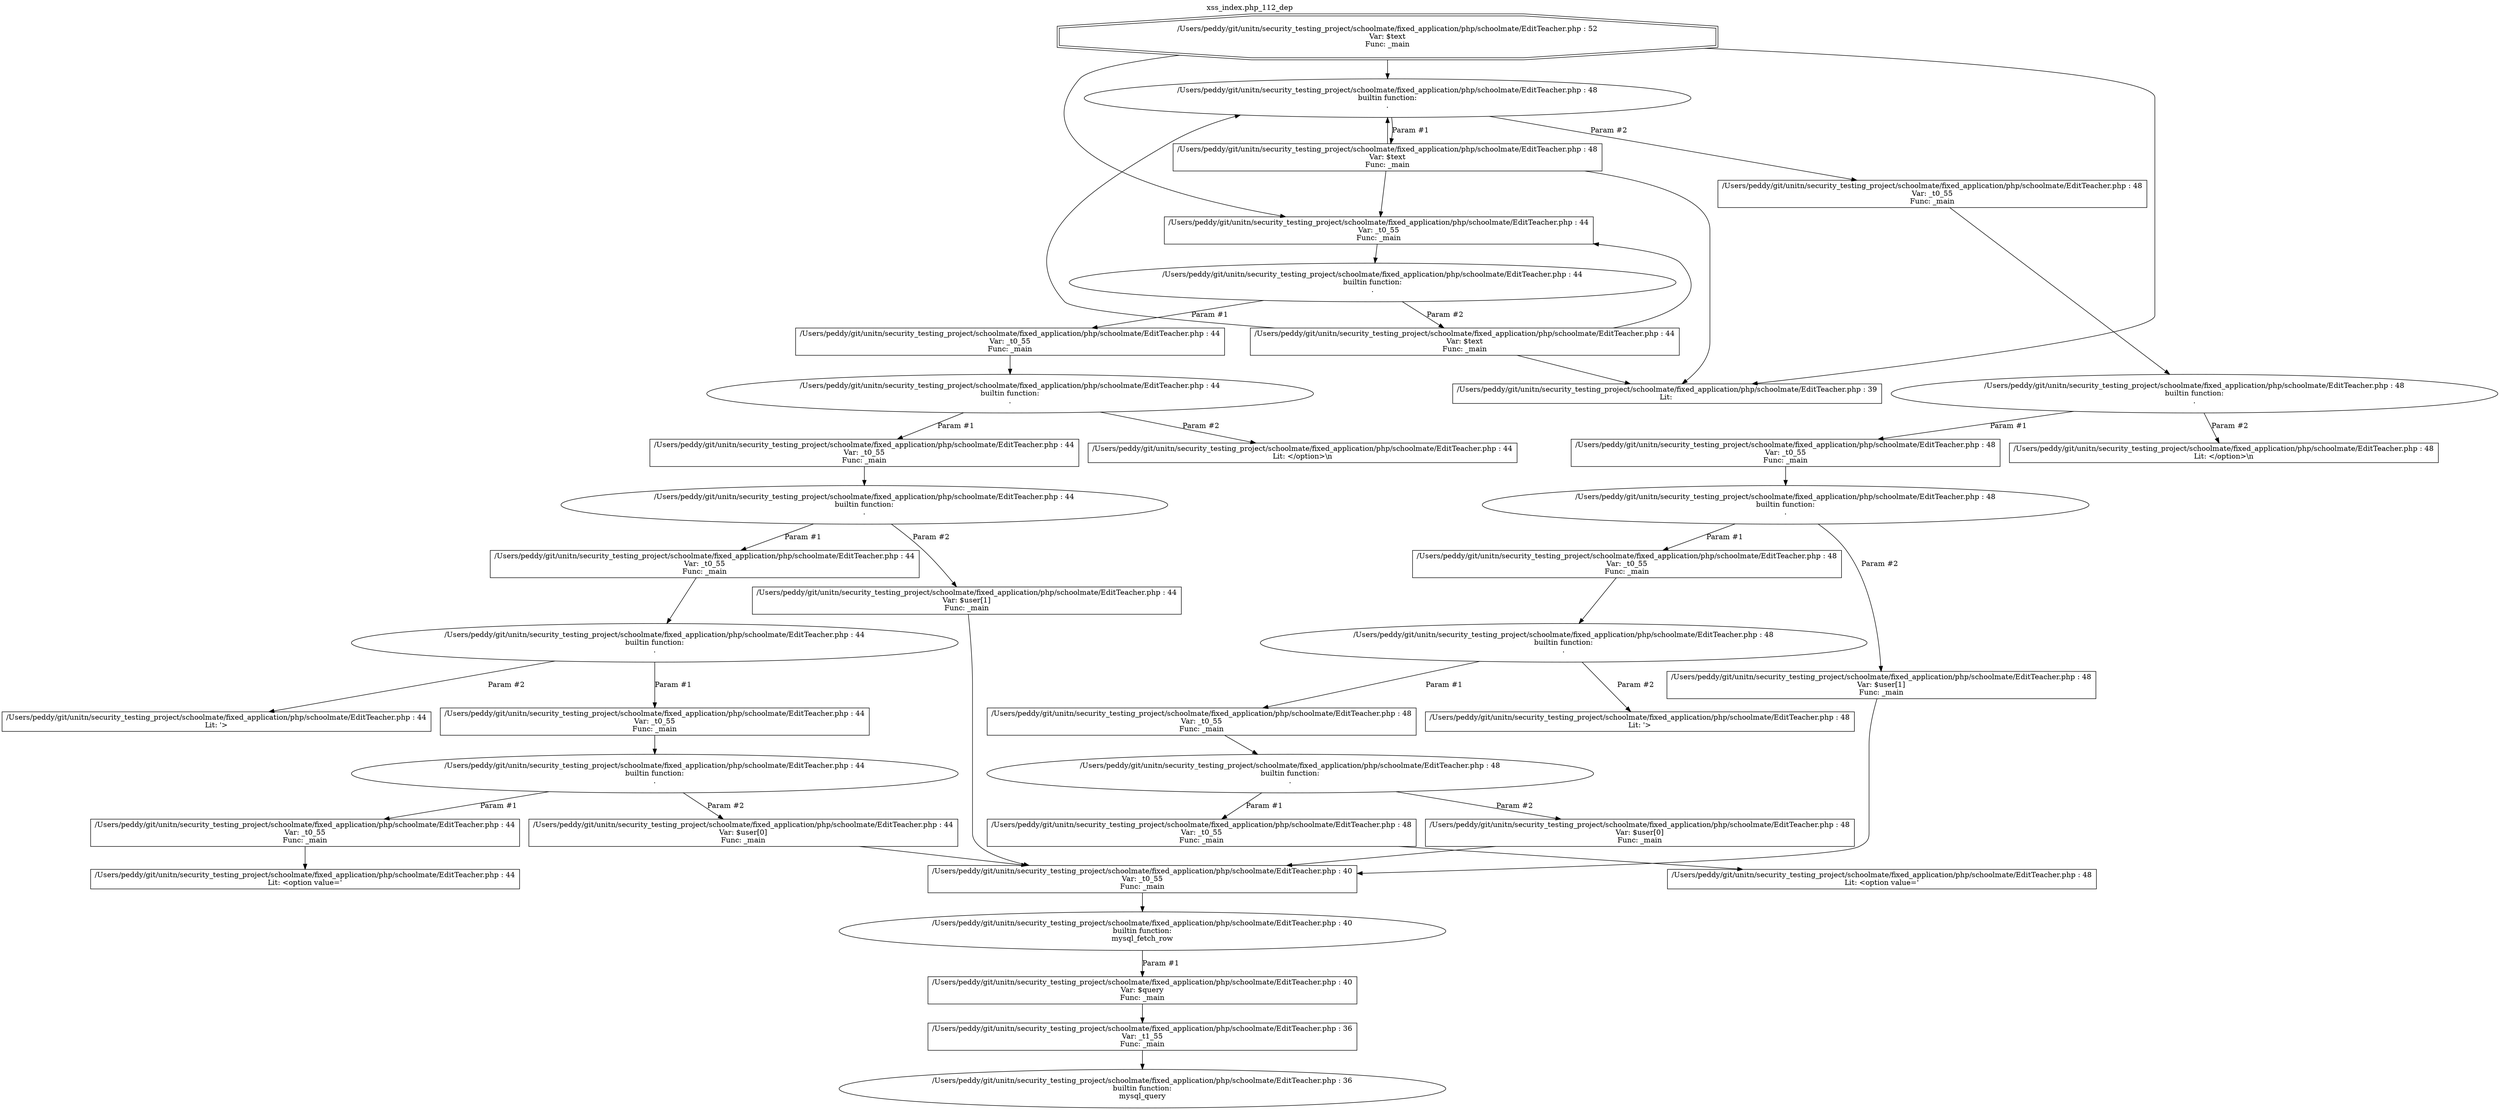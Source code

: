 digraph cfg {
  label="xss_index.php_112_dep";
  labelloc=t;
  n1 [shape=doubleoctagon, label="/Users/peddy/git/unitn/security_testing_project/schoolmate/fixed_application/php/schoolmate/EditTeacher.php : 52\nVar: $text\nFunc: _main\n"];
  n2 [shape=ellipse, label="/Users/peddy/git/unitn/security_testing_project/schoolmate/fixed_application/php/schoolmate/EditTeacher.php : 48\nbuiltin function:\n.\n"];
  n3 [shape=box, label="/Users/peddy/git/unitn/security_testing_project/schoolmate/fixed_application/php/schoolmate/EditTeacher.php : 48\nVar: $text\nFunc: _main\n"];
  n4 [shape=box, label="/Users/peddy/git/unitn/security_testing_project/schoolmate/fixed_application/php/schoolmate/EditTeacher.php : 44\nVar: _t0_55\nFunc: _main\n"];
  n5 [shape=ellipse, label="/Users/peddy/git/unitn/security_testing_project/schoolmate/fixed_application/php/schoolmate/EditTeacher.php : 44\nbuiltin function:\n.\n"];
  n6 [shape=box, label="/Users/peddy/git/unitn/security_testing_project/schoolmate/fixed_application/php/schoolmate/EditTeacher.php : 44\nVar: _t0_55\nFunc: _main\n"];
  n7 [shape=ellipse, label="/Users/peddy/git/unitn/security_testing_project/schoolmate/fixed_application/php/schoolmate/EditTeacher.php : 44\nbuiltin function:\n.\n"];
  n8 [shape=box, label="/Users/peddy/git/unitn/security_testing_project/schoolmate/fixed_application/php/schoolmate/EditTeacher.php : 44\nVar: _t0_55\nFunc: _main\n"];
  n9 [shape=ellipse, label="/Users/peddy/git/unitn/security_testing_project/schoolmate/fixed_application/php/schoolmate/EditTeacher.php : 44\nbuiltin function:\n.\n"];
  n10 [shape=box, label="/Users/peddy/git/unitn/security_testing_project/schoolmate/fixed_application/php/schoolmate/EditTeacher.php : 44\nVar: _t0_55\nFunc: _main\n"];
  n11 [shape=ellipse, label="/Users/peddy/git/unitn/security_testing_project/schoolmate/fixed_application/php/schoolmate/EditTeacher.php : 44\nbuiltin function:\n.\n"];
  n12 [shape=box, label="/Users/peddy/git/unitn/security_testing_project/schoolmate/fixed_application/php/schoolmate/EditTeacher.php : 44\nVar: _t0_55\nFunc: _main\n"];
  n13 [shape=ellipse, label="/Users/peddy/git/unitn/security_testing_project/schoolmate/fixed_application/php/schoolmate/EditTeacher.php : 44\nbuiltin function:\n.\n"];
  n14 [shape=box, label="/Users/peddy/git/unitn/security_testing_project/schoolmate/fixed_application/php/schoolmate/EditTeacher.php : 44\nVar: _t0_55\nFunc: _main\n"];
  n15 [shape=box, label="/Users/peddy/git/unitn/security_testing_project/schoolmate/fixed_application/php/schoolmate/EditTeacher.php : 44\nLit: <option value='\n"];
  n16 [shape=box, label="/Users/peddy/git/unitn/security_testing_project/schoolmate/fixed_application/php/schoolmate/EditTeacher.php : 44\nVar: $user[0]\nFunc: _main\n"];
  n17 [shape=box, label="/Users/peddy/git/unitn/security_testing_project/schoolmate/fixed_application/php/schoolmate/EditTeacher.php : 40\nVar: _t0_55\nFunc: _main\n"];
  n18 [shape=ellipse, label="/Users/peddy/git/unitn/security_testing_project/schoolmate/fixed_application/php/schoolmate/EditTeacher.php : 40\nbuiltin function:\nmysql_fetch_row\n"];
  n19 [shape=box, label="/Users/peddy/git/unitn/security_testing_project/schoolmate/fixed_application/php/schoolmate/EditTeacher.php : 40\nVar: $query\nFunc: _main\n"];
  n20 [shape=box, label="/Users/peddy/git/unitn/security_testing_project/schoolmate/fixed_application/php/schoolmate/EditTeacher.php : 36\nVar: _t1_55\nFunc: _main\n"];
  n21 [shape=ellipse, label="/Users/peddy/git/unitn/security_testing_project/schoolmate/fixed_application/php/schoolmate/EditTeacher.php : 36\nbuiltin function:\nmysql_query\n"];
  n22 [shape=box, label="/Users/peddy/git/unitn/security_testing_project/schoolmate/fixed_application/php/schoolmate/EditTeacher.php : 44\nLit: '>\n"];
  n23 [shape=box, label="/Users/peddy/git/unitn/security_testing_project/schoolmate/fixed_application/php/schoolmate/EditTeacher.php : 44\nVar: $user[1]\nFunc: _main\n"];
  n24 [shape=box, label="/Users/peddy/git/unitn/security_testing_project/schoolmate/fixed_application/php/schoolmate/EditTeacher.php : 44\nLit: </option>\\n\n"];
  n25 [shape=box, label="/Users/peddy/git/unitn/security_testing_project/schoolmate/fixed_application/php/schoolmate/EditTeacher.php : 44\nVar: $text\nFunc: _main\n"];
  n26 [shape=box, label="/Users/peddy/git/unitn/security_testing_project/schoolmate/fixed_application/php/schoolmate/EditTeacher.php : 39\nLit: \n"];
  n27 [shape=box, label="/Users/peddy/git/unitn/security_testing_project/schoolmate/fixed_application/php/schoolmate/EditTeacher.php : 48\nVar: _t0_55\nFunc: _main\n"];
  n28 [shape=ellipse, label="/Users/peddy/git/unitn/security_testing_project/schoolmate/fixed_application/php/schoolmate/EditTeacher.php : 48\nbuiltin function:\n.\n"];
  n29 [shape=box, label="/Users/peddy/git/unitn/security_testing_project/schoolmate/fixed_application/php/schoolmate/EditTeacher.php : 48\nVar: _t0_55\nFunc: _main\n"];
  n30 [shape=ellipse, label="/Users/peddy/git/unitn/security_testing_project/schoolmate/fixed_application/php/schoolmate/EditTeacher.php : 48\nbuiltin function:\n.\n"];
  n31 [shape=box, label="/Users/peddy/git/unitn/security_testing_project/schoolmate/fixed_application/php/schoolmate/EditTeacher.php : 48\nVar: _t0_55\nFunc: _main\n"];
  n32 [shape=ellipse, label="/Users/peddy/git/unitn/security_testing_project/schoolmate/fixed_application/php/schoolmate/EditTeacher.php : 48\nbuiltin function:\n.\n"];
  n33 [shape=box, label="/Users/peddy/git/unitn/security_testing_project/schoolmate/fixed_application/php/schoolmate/EditTeacher.php : 48\nVar: _t0_55\nFunc: _main\n"];
  n34 [shape=ellipse, label="/Users/peddy/git/unitn/security_testing_project/schoolmate/fixed_application/php/schoolmate/EditTeacher.php : 48\nbuiltin function:\n.\n"];
  n35 [shape=box, label="/Users/peddy/git/unitn/security_testing_project/schoolmate/fixed_application/php/schoolmate/EditTeacher.php : 48\nVar: _t0_55\nFunc: _main\n"];
  n36 [shape=box, label="/Users/peddy/git/unitn/security_testing_project/schoolmate/fixed_application/php/schoolmate/EditTeacher.php : 48\nLit: <option value='\n"];
  n37 [shape=box, label="/Users/peddy/git/unitn/security_testing_project/schoolmate/fixed_application/php/schoolmate/EditTeacher.php : 48\nVar: $user[0]\nFunc: _main\n"];
  n38 [shape=box, label="/Users/peddy/git/unitn/security_testing_project/schoolmate/fixed_application/php/schoolmate/EditTeacher.php : 48\nLit: '>\n"];
  n39 [shape=box, label="/Users/peddy/git/unitn/security_testing_project/schoolmate/fixed_application/php/schoolmate/EditTeacher.php : 48\nVar: $user[1]\nFunc: _main\n"];
  n40 [shape=box, label="/Users/peddy/git/unitn/security_testing_project/schoolmate/fixed_application/php/schoolmate/EditTeacher.php : 48\nLit: </option>\\n\n"];
  n1 -> n2;
  n1 -> n4;
  n1 -> n26;
  n3 -> n2;
  n3 -> n4;
  n3 -> n26;
  n4 -> n5;
  n6 -> n7;
  n8 -> n9;
  n10 -> n11;
  n12 -> n13;
  n14 -> n15;
  n13 -> n14[label="Param #1"];
  n13 -> n16[label="Param #2"];
  n17 -> n18;
  n20 -> n21;
  n19 -> n20;
  n18 -> n19[label="Param #1"];
  n16 -> n17;
  n11 -> n12[label="Param #1"];
  n11 -> n22[label="Param #2"];
  n9 -> n10[label="Param #1"];
  n9 -> n23[label="Param #2"];
  n23 -> n17;
  n7 -> n8[label="Param #1"];
  n7 -> n24[label="Param #2"];
  n5 -> n6[label="Param #1"];
  n5 -> n25[label="Param #2"];
  n25 -> n2;
  n25 -> n4;
  n25 -> n26;
  n2 -> n3[label="Param #1"];
  n2 -> n27[label="Param #2"];
  n27 -> n28;
  n29 -> n30;
  n31 -> n32;
  n33 -> n34;
  n35 -> n36;
  n34 -> n35[label="Param #1"];
  n34 -> n37[label="Param #2"];
  n37 -> n17;
  n32 -> n33[label="Param #1"];
  n32 -> n38[label="Param #2"];
  n30 -> n31[label="Param #1"];
  n30 -> n39[label="Param #2"];
  n39 -> n17;
  n28 -> n29[label="Param #1"];
  n28 -> n40[label="Param #2"];
}
